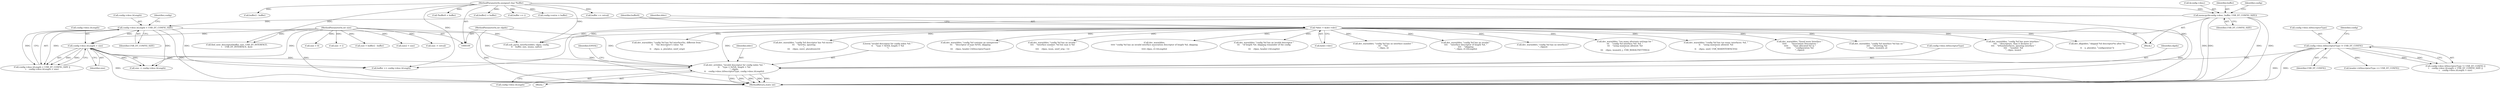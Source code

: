 digraph "0_linux_bd7a3fe770ebd8391d1c7d072ff88e9e76d063eb@pointer" {
"1000177" [label="(Call,dev_err(ddev, \"invalid descriptor for config index %d: \"\n\t\t    \"type = 0x%X, length = %d\n\", cfgidx,\n\t\t    config->desc.bDescriptorType, config->desc.bLength))"];
"1000117" [label="(Call,*ddev = &dev->dev)"];
"1000111" [label="(MethodParameterIn,int cfgidx)"];
"1000154" [label="(Call,config->desc.bDescriptorType != USB_DT_CONFIG)"];
"1000169" [label="(Call,config->desc.bLength > size)"];
"1000162" [label="(Call,config->desc.bLength < USB_DT_CONFIG_SIZE)"];
"1000145" [label="(Call,memcpy(&config->desc, buffer, USB_DT_CONFIG_SIZE))"];
"1000113" [label="(MethodParameterIn,unsigned char *buffer)"];
"1000114" [label="(MethodParameterIn,int size)"];
"1000208" [label="(Call,size -= config->desc.bLength)"];
"1000692" [label="(Call,buffer += retval)"];
"1000201" [label="(Call,buffer += config->desc.bLength)"];
"1000179" [label="(Literal,\"invalid descriptor for config index %d: \"\n\t\t    \"type = 0x%X, length = %d\n\")"];
"1000181" [label="(Call,config->desc.bDescriptorType)"];
"1000479" [label="(Call,dev_warn(ddev, \"config %d contains an unexpected \"\n\t\t\t    \"descriptor of type 0x%X, skipping\n\",\n\t\t\t    cfgno, header->bDescriptorType))"];
"1000114" [label="(MethodParameterIn,int size)"];
"1000488" [label="(Call,buffer2 - buffer)"];
"1000178" [label="(Identifier,ddev)"];
"1000124" [label="(Call,*buffer0 = buffer)"];
"1000163" [label="(Call,config->desc.bLength)"];
"1000359" [label="(Call,dev_warn(ddev, \"config %d has an invalid \"\n\t\t\t\t    \"interface number: %d but max is %d\n\",\n\t\t\t\t    cfgno, inum, nintf_orig - 1))"];
"1000118" [label="(Identifier,ddev)"];
"1000642" [label="(Call,find_next_descriptor(buffer, size, USB_DT_INTERFACE,\n\t    USB_DT_INTERFACE, &n))"];
"1000768" [label="(MethodReturn,static int)"];
"1000438" [label="(Call,dev_warn(ddev,\n\t\t\t\t\t \"config %d has an invalid interface association descriptor of length %d, skipping\n\",\n\t\t\t\t\t cfgno, d->bLength))"];
"1000160" [label="(Identifier,USB_DT_CONFIG)"];
"1000672" [label="(Call,size > 0)"];
"1000474" [label="(Call,header->bDescriptorType == USB_DT_CONFIG)"];
"1000186" [label="(Call,config->desc.bLength)"];
"1000180" [label="(Identifier,cfgidx)"];
"1000155" [label="(Call,config->desc.bDescriptorType)"];
"1000296" [label="(Call,dev_warn(ddev, \"config %d has an invalid descriptor \"\n\t\t\t    \"of length %d, skipping remainder of the config\n\",\n\t\t\t    cfgno, header->bLength))"];
"1000169" [label="(Call,config->desc.bLength > size)"];
"1000668" [label="(Call,size -= i)"];
"1000119" [label="(Call,&dev->dev)"];
"1000125" [label="(Identifier,buffer0)"];
"1000562" [label="(Call,dev_warn(ddev, \"config %d has no interface number \"\n\t\t\t    \"%d\n\", cfgno, i))"];
"1000325" [label="(Call,dev_warn(ddev, \"config %d has an invalid \"\n\t\t\t\t    \"interface descriptor of length %d, \"\n\t\t\t\t    \"skipping\n\", cfgno, d->bLength))"];
"1000151" [label="(Identifier,USB_DT_CONFIG_SIZE)"];
"1000176" [label="(Block,)"];
"1000518" [label="(Call,dev_warn(ddev, \"config %d has no interfaces?\n\", cfgno))"];
"1000486" [label="(Call,size = buffer2 - buffer)"];
"1000172" [label="(Identifier,config)"];
"1000162" [label="(Call,config->desc.bLength < USB_DT_CONFIG_SIZE)"];
"1000150" [label="(Identifier,buffer)"];
"1000678" [label="(Call,usb_parse_interface(ddev, cfgno, config,\n\t\t    buffer, size, inums, nalts))"];
"1000587" [label="(Call,dev_warn(ddev, \"too many alternate settings for \"\n\t\t\t    \"config %d interface %d: %d, \"\n\t\t\t    \"using maximum allowed: %d\n\",\n\t\t\t    cfgno, inums[i], j, USB_MAXALTSETTING))"];
"1000229" [label="(Call,dev_warn(ddev, \"config %d has too many interfaces: %d, \"\n\t\t    \"using maximum allowed: %d\n\",\n\t\t    cfgno, nintf, USB_MAXINTERFACES))"];
"1000165" [label="(Identifier,config)"];
"1000117" [label="(Call,*ddev = &dev->dev)"];
"1000451" [label="(Call,dev_warn(ddev, \"found more Interface \"\n \t\t\t\t\t       \"Association Descriptors \"\n \t\t\t\t\t       \"than allocated for in \"\n \t\t\t\t\t       \"configuration %d\n\", cfgno))"];
"1000243" [label="(Call,buffer2 = buffer)"];
"1000154" [label="(Call,config->desc.bDescriptorType != USB_DT_CONFIG)"];
"1000665" [label="(Call,buffer += i)"];
"1000145" [label="(Call,memcpy(&config->desc, buffer, USB_DT_CONFIG_SIZE))"];
"1000758" [label="(Call,dev_warn(ddev, \"config %d interface %d has no \"\n\t\t\t\t    \"altsetting %d\n\", cfgno, inums[i], j))"];
"1000193" [label="(Identifier,EINVAL)"];
"1000170" [label="(Call,config->desc.bLength)"];
"1000349" [label="(Call,dev_warn(ddev, \"config %d has more interface \"\n\t\t\t\t    \"descriptors, than it declares in \"\n\t\t\t\t    \"bNumInterfaces, ignoring interface \"\n\t\t\t\t    \"number: %d\n\", cfgno, inum))"];
"1000658" [label="(Call,dev_dbg(ddev, \"skipped %d descriptor%s after %s\n\",\n\t\t    n, plural(n), \"configuration\"))"];
"1000246" [label="(Call,size2 = size)"];
"1000153" [label="(Call,config->desc.bDescriptorType != USB_DT_CONFIG ||\n\t    config->desc.bLength < USB_DT_CONFIG_SIZE ||\n\t    config->desc.bLength > size)"];
"1000695" [label="(Call,size -= retval)"];
"1000168" [label="(Identifier,USB_DT_CONFIG_SIZE)"];
"1000115" [label="(Block,)"];
"1000177" [label="(Call,dev_err(ddev, \"invalid descriptor for config index %d: \"\n\t\t    \"type = 0x%X, length = %d\n\", cfgidx,\n\t\t    config->desc.bDescriptorType, config->desc.bLength))"];
"1000157" [label="(Identifier,config)"];
"1000111" [label="(MethodParameterIn,int cfgidx)"];
"1000635" [label="(Call,config->extra = buffer)"];
"1000175" [label="(Identifier,size)"];
"1000146" [label="(Call,&config->desc)"];
"1000505" [label="(Call,dev_warn(ddev, \"config %d has %d interface%s, different from \"\n\t\t    \"the descriptor's value: %d\n\",\n\t\t    cfgno, n, plural(n), nintf_orig))"];
"1000113" [label="(MethodParameterIn,unsigned char *buffer)"];
"1000161" [label="(Call,config->desc.bLength < USB_DT_CONFIG_SIZE ||\n\t    config->desc.bLength > size)"];
"1000270" [label="(Call,dev_warn(ddev, \"config %d descriptor has %d excess \"\n\t\t\t    \"byte%s, ignoring\n\",\n\t\t\t    cfgno, size2, plural(size2)))"];
"1000177" -> "1000176"  [label="AST: "];
"1000177" -> "1000186"  [label="CFG: "];
"1000178" -> "1000177"  [label="AST: "];
"1000179" -> "1000177"  [label="AST: "];
"1000180" -> "1000177"  [label="AST: "];
"1000181" -> "1000177"  [label="AST: "];
"1000186" -> "1000177"  [label="AST: "];
"1000193" -> "1000177"  [label="CFG: "];
"1000177" -> "1000768"  [label="DDG: "];
"1000177" -> "1000768"  [label="DDG: "];
"1000177" -> "1000768"  [label="DDG: "];
"1000177" -> "1000768"  [label="DDG: "];
"1000177" -> "1000768"  [label="DDG: "];
"1000117" -> "1000177"  [label="DDG: "];
"1000111" -> "1000177"  [label="DDG: "];
"1000154" -> "1000177"  [label="DDG: "];
"1000169" -> "1000177"  [label="DDG: "];
"1000162" -> "1000177"  [label="DDG: "];
"1000117" -> "1000115"  [label="AST: "];
"1000117" -> "1000119"  [label="CFG: "];
"1000118" -> "1000117"  [label="AST: "];
"1000119" -> "1000117"  [label="AST: "];
"1000125" -> "1000117"  [label="CFG: "];
"1000117" -> "1000768"  [label="DDG: "];
"1000117" -> "1000768"  [label="DDG: "];
"1000117" -> "1000229"  [label="DDG: "];
"1000117" -> "1000270"  [label="DDG: "];
"1000117" -> "1000296"  [label="DDG: "];
"1000117" -> "1000325"  [label="DDG: "];
"1000117" -> "1000349"  [label="DDG: "];
"1000117" -> "1000359"  [label="DDG: "];
"1000117" -> "1000438"  [label="DDG: "];
"1000117" -> "1000451"  [label="DDG: "];
"1000117" -> "1000479"  [label="DDG: "];
"1000117" -> "1000505"  [label="DDG: "];
"1000117" -> "1000518"  [label="DDG: "];
"1000117" -> "1000562"  [label="DDG: "];
"1000117" -> "1000587"  [label="DDG: "];
"1000117" -> "1000658"  [label="DDG: "];
"1000117" -> "1000678"  [label="DDG: "];
"1000117" -> "1000758"  [label="DDG: "];
"1000111" -> "1000109"  [label="AST: "];
"1000111" -> "1000768"  [label="DDG: "];
"1000154" -> "1000153"  [label="AST: "];
"1000154" -> "1000160"  [label="CFG: "];
"1000155" -> "1000154"  [label="AST: "];
"1000160" -> "1000154"  [label="AST: "];
"1000165" -> "1000154"  [label="CFG: "];
"1000153" -> "1000154"  [label="CFG: "];
"1000154" -> "1000768"  [label="DDG: "];
"1000154" -> "1000768"  [label="DDG: "];
"1000154" -> "1000153"  [label="DDG: "];
"1000154" -> "1000153"  [label="DDG: "];
"1000154" -> "1000474"  [label="DDG: "];
"1000169" -> "1000161"  [label="AST: "];
"1000169" -> "1000175"  [label="CFG: "];
"1000170" -> "1000169"  [label="AST: "];
"1000175" -> "1000169"  [label="AST: "];
"1000161" -> "1000169"  [label="CFG: "];
"1000169" -> "1000768"  [label="DDG: "];
"1000169" -> "1000161"  [label="DDG: "];
"1000169" -> "1000161"  [label="DDG: "];
"1000162" -> "1000169"  [label="DDG: "];
"1000114" -> "1000169"  [label="DDG: "];
"1000169" -> "1000201"  [label="DDG: "];
"1000169" -> "1000208"  [label="DDG: "];
"1000169" -> "1000208"  [label="DDG: "];
"1000162" -> "1000161"  [label="AST: "];
"1000162" -> "1000168"  [label="CFG: "];
"1000163" -> "1000162"  [label="AST: "];
"1000168" -> "1000162"  [label="AST: "];
"1000172" -> "1000162"  [label="CFG: "];
"1000161" -> "1000162"  [label="CFG: "];
"1000162" -> "1000768"  [label="DDG: "];
"1000162" -> "1000161"  [label="DDG: "];
"1000162" -> "1000161"  [label="DDG: "];
"1000145" -> "1000162"  [label="DDG: "];
"1000162" -> "1000201"  [label="DDG: "];
"1000162" -> "1000208"  [label="DDG: "];
"1000145" -> "1000115"  [label="AST: "];
"1000145" -> "1000151"  [label="CFG: "];
"1000146" -> "1000145"  [label="AST: "];
"1000150" -> "1000145"  [label="AST: "];
"1000151" -> "1000145"  [label="AST: "];
"1000157" -> "1000145"  [label="CFG: "];
"1000145" -> "1000768"  [label="DDG: "];
"1000145" -> "1000768"  [label="DDG: "];
"1000145" -> "1000768"  [label="DDG: "];
"1000145" -> "1000768"  [label="DDG: "];
"1000113" -> "1000145"  [label="DDG: "];
"1000145" -> "1000201"  [label="DDG: "];
"1000113" -> "1000109"  [label="AST: "];
"1000113" -> "1000768"  [label="DDG: "];
"1000113" -> "1000124"  [label="DDG: "];
"1000113" -> "1000201"  [label="DDG: "];
"1000113" -> "1000243"  [label="DDG: "];
"1000113" -> "1000488"  [label="DDG: "];
"1000113" -> "1000635"  [label="DDG: "];
"1000113" -> "1000642"  [label="DDG: "];
"1000113" -> "1000665"  [label="DDG: "];
"1000113" -> "1000678"  [label="DDG: "];
"1000113" -> "1000692"  [label="DDG: "];
"1000114" -> "1000109"  [label="AST: "];
"1000114" -> "1000768"  [label="DDG: "];
"1000114" -> "1000208"  [label="DDG: "];
"1000114" -> "1000246"  [label="DDG: "];
"1000114" -> "1000486"  [label="DDG: "];
"1000114" -> "1000642"  [label="DDG: "];
"1000114" -> "1000668"  [label="DDG: "];
"1000114" -> "1000672"  [label="DDG: "];
"1000114" -> "1000678"  [label="DDG: "];
"1000114" -> "1000695"  [label="DDG: "];
}
